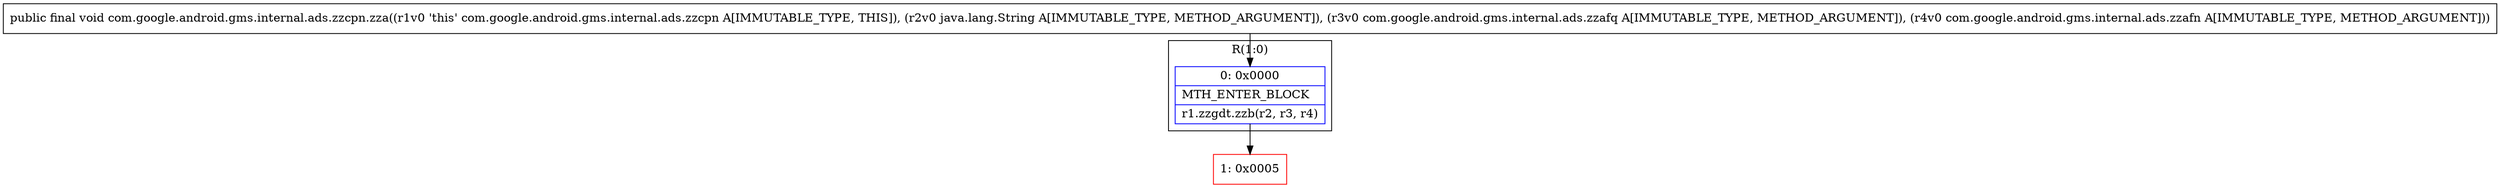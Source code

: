 digraph "CFG forcom.google.android.gms.internal.ads.zzcpn.zza(Ljava\/lang\/String;Lcom\/google\/android\/gms\/internal\/ads\/zzafq;Lcom\/google\/android\/gms\/internal\/ads\/zzafn;)V" {
subgraph cluster_Region_653723800 {
label = "R(1:0)";
node [shape=record,color=blue];
Node_0 [shape=record,label="{0\:\ 0x0000|MTH_ENTER_BLOCK\l|r1.zzgdt.zzb(r2, r3, r4)\l}"];
}
Node_1 [shape=record,color=red,label="{1\:\ 0x0005}"];
MethodNode[shape=record,label="{public final void com.google.android.gms.internal.ads.zzcpn.zza((r1v0 'this' com.google.android.gms.internal.ads.zzcpn A[IMMUTABLE_TYPE, THIS]), (r2v0 java.lang.String A[IMMUTABLE_TYPE, METHOD_ARGUMENT]), (r3v0 com.google.android.gms.internal.ads.zzafq A[IMMUTABLE_TYPE, METHOD_ARGUMENT]), (r4v0 com.google.android.gms.internal.ads.zzafn A[IMMUTABLE_TYPE, METHOD_ARGUMENT])) }"];
MethodNode -> Node_0;
Node_0 -> Node_1;
}

